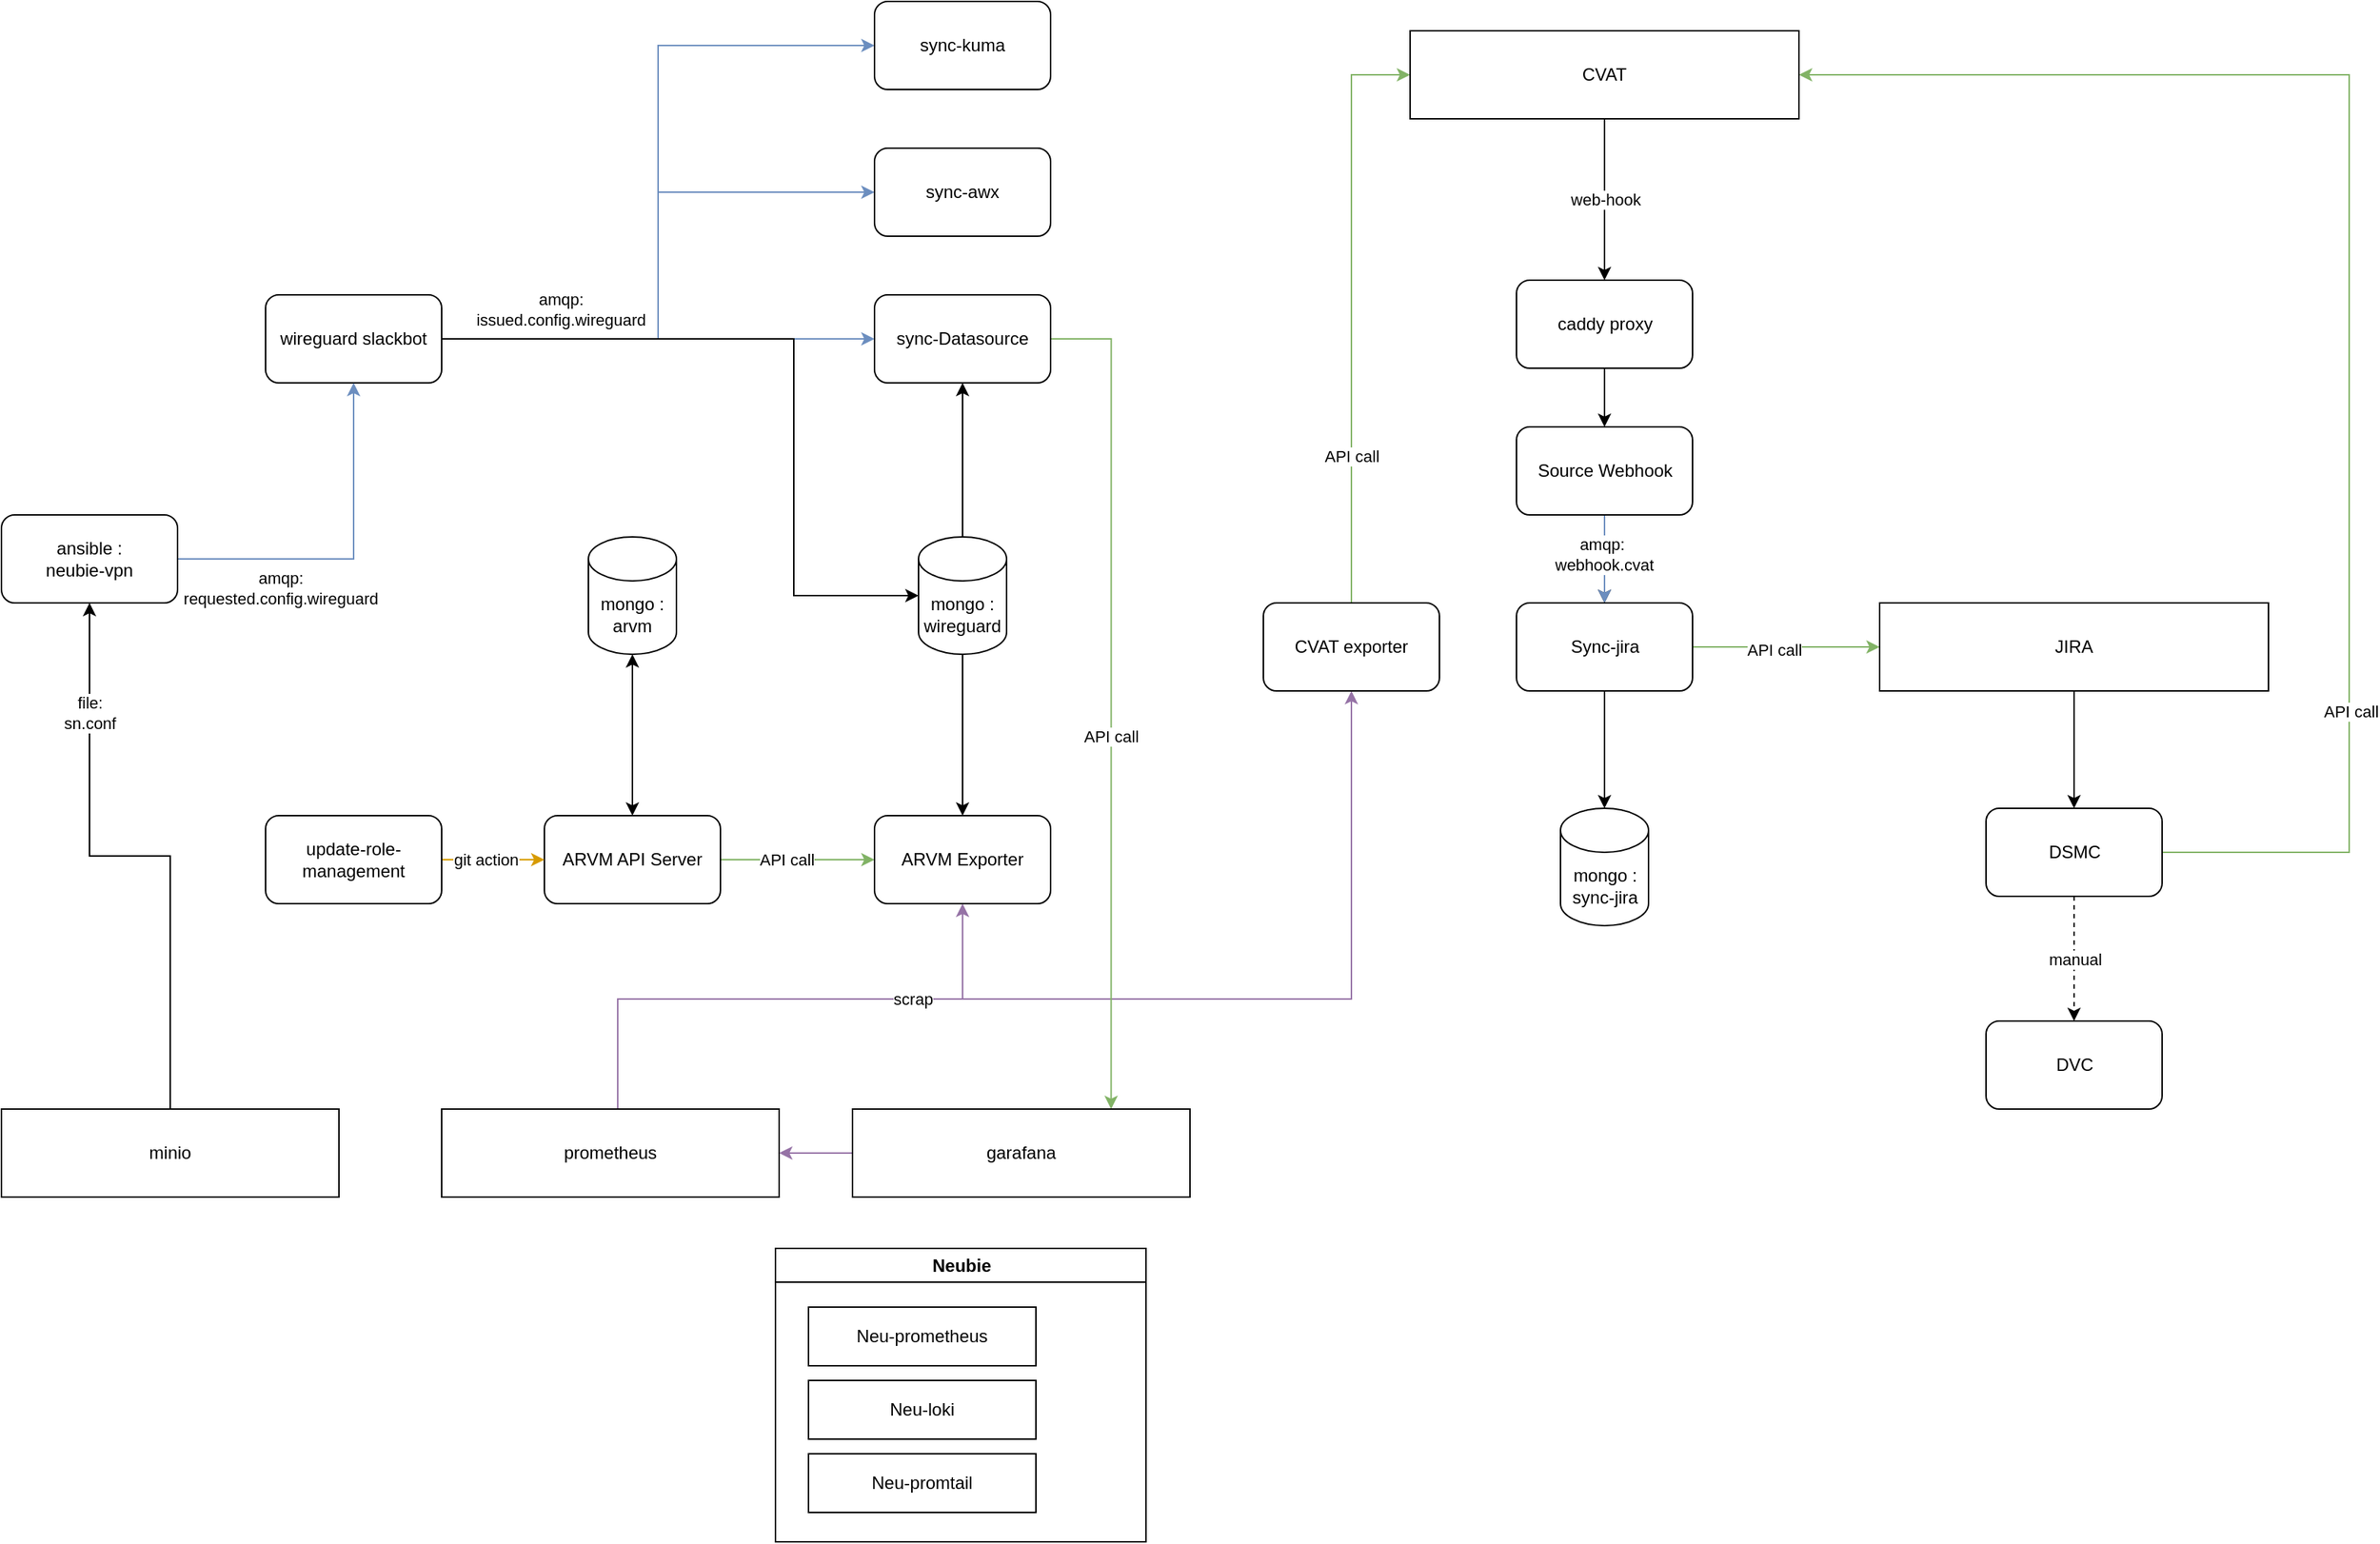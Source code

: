<mxfile version="24.6.4" type="github" pages="2">
  <diagram name="Page-1" id="fkXmSrqDXGMn1KloiKd-">
    <mxGraphModel dx="996" dy="1222" grid="1" gridSize="10" guides="1" tooltips="1" connect="1" arrows="1" fold="1" page="1" pageScale="1" pageWidth="850" pageHeight="1100" math="0" shadow="0">
      <root>
        <mxCell id="0" />
        <mxCell id="1" parent="0" />
        <mxCell id="8QFcEcYpzFaWrhuM-E7l-9" value="" style="edgeStyle=orthogonalEdgeStyle;rounded=0;orthogonalLoop=1;jettySize=auto;html=1;fillColor=#d5e8d4;strokeColor=#82b366;" parent="1" source="DcZjScobFBak7mAWFxaP-1" target="8QFcEcYpzFaWrhuM-E7l-5" edge="1">
          <mxGeometry relative="1" as="geometry" />
        </mxCell>
        <mxCell id="8QFcEcYpzFaWrhuM-E7l-19" value="API call" style="edgeLabel;html=1;align=center;verticalAlign=middle;resizable=0;points=[];" parent="8QFcEcYpzFaWrhuM-E7l-9" vertex="1" connectable="0">
          <mxGeometry x="-0.143" relative="1" as="geometry">
            <mxPoint as="offset" />
          </mxGeometry>
        </mxCell>
        <mxCell id="DcZjScobFBak7mAWFxaP-1" value="ARVM API Server" style="rounded=1;whiteSpace=wrap;html=1;" parent="1" vertex="1">
          <mxGeometry x="390" y="585" width="120" height="60" as="geometry" />
        </mxCell>
        <mxCell id="8QFcEcYpzFaWrhuM-E7l-4" value="" style="edgeStyle=orthogonalEdgeStyle;rounded=0;orthogonalLoop=1;jettySize=auto;html=1;verticalAlign=middle;startArrow=classic;startFill=1;" parent="1" source="8QFcEcYpzFaWrhuM-E7l-1" target="DcZjScobFBak7mAWFxaP-1" edge="1">
          <mxGeometry relative="1" as="geometry" />
        </mxCell>
        <mxCell id="8QFcEcYpzFaWrhuM-E7l-1" value="mongo : arvm" style="shape=cylinder3;whiteSpace=wrap;html=1;boundedLbl=1;backgroundOutline=1;size=15;" parent="1" vertex="1">
          <mxGeometry x="420" y="395" width="60" height="80" as="geometry" />
        </mxCell>
        <mxCell id="8QFcEcYpzFaWrhuM-E7l-5" value="ARVM Exporter" style="rounded=1;whiteSpace=wrap;html=1;" parent="1" vertex="1">
          <mxGeometry x="615" y="585" width="120" height="60" as="geometry" />
        </mxCell>
        <mxCell id="8QFcEcYpzFaWrhuM-E7l-8" value="" style="edgeStyle=orthogonalEdgeStyle;rounded=0;orthogonalLoop=1;jettySize=auto;html=1;" parent="1" source="8QFcEcYpzFaWrhuM-E7l-6" target="8QFcEcYpzFaWrhuM-E7l-5" edge="1">
          <mxGeometry relative="1" as="geometry" />
        </mxCell>
        <mxCell id="qT17-lJc4zyeG5LToPcP-3" value="" style="edgeStyle=orthogonalEdgeStyle;rounded=0;orthogonalLoop=1;jettySize=auto;html=1;" edge="1" parent="1" source="8QFcEcYpzFaWrhuM-E7l-6" target="qT17-lJc4zyeG5LToPcP-1">
          <mxGeometry relative="1" as="geometry" />
        </mxCell>
        <mxCell id="8QFcEcYpzFaWrhuM-E7l-6" value="mongo : wireguard" style="shape=cylinder3;whiteSpace=wrap;html=1;boundedLbl=1;backgroundOutline=1;size=15;" parent="1" vertex="1">
          <mxGeometry x="645" y="395" width="60" height="80" as="geometry" />
        </mxCell>
        <mxCell id="qT17-lJc4zyeG5LToPcP-25" style="edgeStyle=orthogonalEdgeStyle;rounded=0;orthogonalLoop=1;jettySize=auto;html=1;entryX=0.5;entryY=1;entryDx=0;entryDy=0;fillColor=#e1d5e7;strokeColor=#9673a6;" edge="1" parent="1" source="8QFcEcYpzFaWrhuM-E7l-10" target="de3cfVsWMGZ8hJU_Ik_w-18">
          <mxGeometry relative="1" as="geometry">
            <Array as="points">
              <mxPoint x="440" y="710" />
              <mxPoint x="940" y="710" />
            </Array>
          </mxGeometry>
        </mxCell>
        <mxCell id="qT17-lJc4zyeG5LToPcP-30" style="edgeStyle=orthogonalEdgeStyle;rounded=0;orthogonalLoop=1;jettySize=auto;html=1;entryX=0.5;entryY=1;entryDx=0;entryDy=0;fillColor=#e1d5e7;strokeColor=#9673a6;" edge="1" parent="1" source="8QFcEcYpzFaWrhuM-E7l-10" target="8QFcEcYpzFaWrhuM-E7l-5">
          <mxGeometry relative="1" as="geometry">
            <Array as="points">
              <mxPoint x="440" y="710" />
              <mxPoint x="675" y="710" />
            </Array>
          </mxGeometry>
        </mxCell>
        <mxCell id="qT17-lJc4zyeG5LToPcP-31" value="scrap" style="edgeLabel;html=1;align=center;verticalAlign=middle;resizable=0;points=[];" vertex="1" connectable="0" parent="qT17-lJc4zyeG5LToPcP-30">
          <mxGeometry x="0.472" relative="1" as="geometry">
            <mxPoint as="offset" />
          </mxGeometry>
        </mxCell>
        <mxCell id="8QFcEcYpzFaWrhuM-E7l-10" value="prometheus" style="rounded=0;whiteSpace=wrap;html=1;" parent="1" vertex="1">
          <mxGeometry x="320" y="785" width="230" height="60" as="geometry" />
        </mxCell>
        <mxCell id="8QFcEcYpzFaWrhuM-E7l-16" value="" style="edgeStyle=orthogonalEdgeStyle;rounded=0;orthogonalLoop=1;jettySize=auto;html=1;" parent="1" source="8QFcEcYpzFaWrhuM-E7l-12" target="8QFcEcYpzFaWrhuM-E7l-15" edge="1">
          <mxGeometry relative="1" as="geometry" />
        </mxCell>
        <mxCell id="8QFcEcYpzFaWrhuM-E7l-17" value="" style="edgeStyle=orthogonalEdgeStyle;rounded=0;orthogonalLoop=1;jettySize=auto;html=1;fillColor=#dae8fc;strokeColor=#6c8ebf;" parent="1" source="8QFcEcYpzFaWrhuM-E7l-12" target="8QFcEcYpzFaWrhuM-E7l-15" edge="1">
          <mxGeometry relative="1" as="geometry" />
        </mxCell>
        <mxCell id="8QFcEcYpzFaWrhuM-E7l-18" value="amqp:&amp;nbsp;&lt;br&gt;webhook.cvat" style="edgeLabel;html=1;align=center;verticalAlign=middle;resizable=0;points=[];" parent="8QFcEcYpzFaWrhuM-E7l-17" vertex="1" connectable="0">
          <mxGeometry x="-0.12" y="-1" relative="1" as="geometry">
            <mxPoint as="offset" />
          </mxGeometry>
        </mxCell>
        <mxCell id="8QFcEcYpzFaWrhuM-E7l-12" value="Source Webhook" style="rounded=1;whiteSpace=wrap;html=1;" parent="1" vertex="1">
          <mxGeometry x="1052.5" y="320" width="120" height="60" as="geometry" />
        </mxCell>
        <mxCell id="8QFcEcYpzFaWrhuM-E7l-14" value="" style="edgeStyle=orthogonalEdgeStyle;rounded=0;orthogonalLoop=1;jettySize=auto;html=1;" parent="1" source="8QFcEcYpzFaWrhuM-E7l-13" target="8QFcEcYpzFaWrhuM-E7l-12" edge="1">
          <mxGeometry relative="1" as="geometry" />
        </mxCell>
        <mxCell id="8QFcEcYpzFaWrhuM-E7l-13" value="caddy proxy" style="rounded=1;whiteSpace=wrap;html=1;" parent="1" vertex="1">
          <mxGeometry x="1052.5" y="220" width="120" height="60" as="geometry" />
        </mxCell>
        <mxCell id="8zPTLsI89GPhtEggklUx-4" value="" style="edgeStyle=orthogonalEdgeStyle;rounded=0;orthogonalLoop=1;jettySize=auto;html=1;" parent="1" source="8QFcEcYpzFaWrhuM-E7l-15" target="8zPTLsI89GPhtEggklUx-3" edge="1">
          <mxGeometry relative="1" as="geometry" />
        </mxCell>
        <mxCell id="de3cfVsWMGZ8hJU_Ik_w-11" style="edgeStyle=orthogonalEdgeStyle;rounded=0;orthogonalLoop=1;jettySize=auto;html=1;fillColor=#d5e8d4;strokeColor=#82b366;" parent="1" source="8QFcEcYpzFaWrhuM-E7l-15" target="de3cfVsWMGZ8hJU_Ik_w-2" edge="1">
          <mxGeometry relative="1" as="geometry" />
        </mxCell>
        <mxCell id="de3cfVsWMGZ8hJU_Ik_w-12" value="API call" style="edgeLabel;html=1;align=center;verticalAlign=middle;resizable=0;points=[];" parent="de3cfVsWMGZ8hJU_Ik_w-11" vertex="1" connectable="0">
          <mxGeometry x="-0.129" y="-2" relative="1" as="geometry">
            <mxPoint as="offset" />
          </mxGeometry>
        </mxCell>
        <mxCell id="8QFcEcYpzFaWrhuM-E7l-15" value="Sync-jira" style="rounded=1;whiteSpace=wrap;html=1;" parent="1" vertex="1">
          <mxGeometry x="1052.5" y="440" width="120" height="60" as="geometry" />
        </mxCell>
        <mxCell id="8zPTLsI89GPhtEggklUx-2" value="web-hook" style="edgeStyle=orthogonalEdgeStyle;rounded=0;orthogonalLoop=1;jettySize=auto;html=1;" parent="1" source="8zPTLsI89GPhtEggklUx-1" target="8QFcEcYpzFaWrhuM-E7l-13" edge="1">
          <mxGeometry relative="1" as="geometry" />
        </mxCell>
        <mxCell id="de3cfVsWMGZ8hJU_Ik_w-16" style="edgeStyle=orthogonalEdgeStyle;rounded=0;orthogonalLoop=1;jettySize=auto;html=1;exitX=1;exitY=0.5;exitDx=0;exitDy=0;entryX=1;entryY=0.5;entryDx=0;entryDy=0;startArrow=classic;startFill=1;endArrow=none;endFill=0;fillColor=#d5e8d4;strokeColor=#82b366;" parent="1" source="8zPTLsI89GPhtEggklUx-1" target="de3cfVsWMGZ8hJU_Ik_w-13" edge="1">
          <mxGeometry relative="1" as="geometry">
            <Array as="points">
              <mxPoint x="1620" y="80" />
              <mxPoint x="1620" y="610" />
            </Array>
          </mxGeometry>
        </mxCell>
        <mxCell id="qT17-lJc4zyeG5LToPcP-28" value="API call" style="edgeLabel;html=1;align=center;verticalAlign=middle;resizable=0;points=[];" vertex="1" connectable="0" parent="de3cfVsWMGZ8hJU_Ik_w-16">
          <mxGeometry x="0.567" y="1" relative="1" as="geometry">
            <mxPoint as="offset" />
          </mxGeometry>
        </mxCell>
        <mxCell id="de3cfVsWMGZ8hJU_Ik_w-19" style="edgeStyle=orthogonalEdgeStyle;rounded=0;orthogonalLoop=1;jettySize=auto;html=1;exitX=0;exitY=0.5;exitDx=0;exitDy=0;fillColor=#d5e8d4;strokeColor=#82b366;startArrow=classic;startFill=1;endArrow=none;endFill=0;" parent="1" source="8zPTLsI89GPhtEggklUx-1" target="de3cfVsWMGZ8hJU_Ik_w-18" edge="1">
          <mxGeometry relative="1" as="geometry" />
        </mxCell>
        <mxCell id="de3cfVsWMGZ8hJU_Ik_w-20" value="API call" style="edgeLabel;html=1;align=center;verticalAlign=middle;resizable=0;points=[];" parent="de3cfVsWMGZ8hJU_Ik_w-19" vertex="1" connectable="0">
          <mxGeometry x="0.28" y="1" relative="1" as="geometry">
            <mxPoint x="-1" y="44" as="offset" />
          </mxGeometry>
        </mxCell>
        <mxCell id="8zPTLsI89GPhtEggklUx-1" value="CVAT" style="rounded=0;whiteSpace=wrap;html=1;" parent="1" vertex="1">
          <mxGeometry x="980" y="50" width="265" height="60" as="geometry" />
        </mxCell>
        <mxCell id="8zPTLsI89GPhtEggklUx-3" value="mongo : sync-jira" style="shape=cylinder3;whiteSpace=wrap;html=1;boundedLbl=1;backgroundOutline=1;size=15;" parent="1" vertex="1">
          <mxGeometry x="1082.5" y="580" width="60" height="80" as="geometry" />
        </mxCell>
        <mxCell id="XQ-C5GzcrMIA5m7cdBi8-3" value="" style="edgeStyle=orthogonalEdgeStyle;rounded=0;orthogonalLoop=1;jettySize=auto;html=1;fillColor=#ffe6cc;strokeColor=#d79b00;" parent="1" source="XQ-C5GzcrMIA5m7cdBi8-2" target="DcZjScobFBak7mAWFxaP-1" edge="1">
          <mxGeometry relative="1" as="geometry" />
        </mxCell>
        <mxCell id="de3cfVsWMGZ8hJU_Ik_w-1" value="git action" style="edgeLabel;html=1;align=center;verticalAlign=middle;resizable=0;points=[];" parent="XQ-C5GzcrMIA5m7cdBi8-3" vertex="1" connectable="0">
          <mxGeometry x="0.114" y="-1" relative="1" as="geometry">
            <mxPoint x="-9" y="-1" as="offset" />
          </mxGeometry>
        </mxCell>
        <mxCell id="XQ-C5GzcrMIA5m7cdBi8-2" value="update-role-management" style="rounded=1;whiteSpace=wrap;html=1;" parent="1" vertex="1">
          <mxGeometry x="200" y="585" width="120" height="60" as="geometry" />
        </mxCell>
        <mxCell id="de3cfVsWMGZ8hJU_Ik_w-15" value="" style="edgeStyle=orthogonalEdgeStyle;rounded=0;orthogonalLoop=1;jettySize=auto;html=1;" parent="1" source="de3cfVsWMGZ8hJU_Ik_w-2" target="de3cfVsWMGZ8hJU_Ik_w-13" edge="1">
          <mxGeometry relative="1" as="geometry" />
        </mxCell>
        <mxCell id="de3cfVsWMGZ8hJU_Ik_w-2" value="JIRA" style="rounded=0;whiteSpace=wrap;html=1;" parent="1" vertex="1">
          <mxGeometry x="1300" y="440" width="265" height="60" as="geometry" />
        </mxCell>
        <mxCell id="de3cfVsWMGZ8hJU_Ik_w-17" value="manual" style="edgeStyle=orthogonalEdgeStyle;rounded=0;orthogonalLoop=1;jettySize=auto;html=1;dashed=1;" parent="1" source="de3cfVsWMGZ8hJU_Ik_w-13" target="de3cfVsWMGZ8hJU_Ik_w-14" edge="1">
          <mxGeometry relative="1" as="geometry" />
        </mxCell>
        <mxCell id="de3cfVsWMGZ8hJU_Ik_w-13" value="DSMC" style="rounded=1;whiteSpace=wrap;html=1;" parent="1" vertex="1">
          <mxGeometry x="1372.5" y="580" width="120" height="60" as="geometry" />
        </mxCell>
        <mxCell id="de3cfVsWMGZ8hJU_Ik_w-14" value="DVC" style="rounded=1;whiteSpace=wrap;html=1;" parent="1" vertex="1">
          <mxGeometry x="1372.5" y="725" width="120" height="60" as="geometry" />
        </mxCell>
        <mxCell id="de3cfVsWMGZ8hJU_Ik_w-18" value="CVAT exporter" style="rounded=1;whiteSpace=wrap;html=1;" parent="1" vertex="1">
          <mxGeometry x="880" y="440" width="120" height="60" as="geometry" />
        </mxCell>
        <mxCell id="qT17-lJc4zyeG5LToPcP-26" style="edgeStyle=orthogonalEdgeStyle;rounded=0;orthogonalLoop=1;jettySize=auto;html=1;entryX=0.75;entryY=0;entryDx=0;entryDy=0;exitX=1;exitY=0.5;exitDx=0;exitDy=0;fillColor=#d5e8d4;strokeColor=#82b366;" edge="1" parent="1" source="qT17-lJc4zyeG5LToPcP-1">
          <mxGeometry relative="1" as="geometry">
            <mxPoint x="770" y="260" as="sourcePoint" />
            <mxPoint x="776.25" y="785" as="targetPoint" />
            <Array as="points">
              <mxPoint x="776" y="260" />
            </Array>
          </mxGeometry>
        </mxCell>
        <mxCell id="qT17-lJc4zyeG5LToPcP-27" value="API call" style="edgeLabel;html=1;align=center;verticalAlign=middle;resizable=0;points=[];" vertex="1" connectable="0" parent="qT17-lJc4zyeG5LToPcP-26">
          <mxGeometry x="0.103" y="-1" relative="1" as="geometry">
            <mxPoint as="offset" />
          </mxGeometry>
        </mxCell>
        <mxCell id="qT17-lJc4zyeG5LToPcP-1" value="sync-Datasource" style="rounded=1;whiteSpace=wrap;html=1;" vertex="1" parent="1">
          <mxGeometry x="615" y="230" width="120" height="60" as="geometry" />
        </mxCell>
        <mxCell id="qT17-lJc4zyeG5LToPcP-5" value="" style="edgeStyle=orthogonalEdgeStyle;rounded=0;orthogonalLoop=1;jettySize=auto;html=1;fillColor=#dae8fc;strokeColor=#6c8ebf;" edge="1" parent="1" source="qT17-lJc4zyeG5LToPcP-4" target="qT17-lJc4zyeG5LToPcP-1">
          <mxGeometry relative="1" as="geometry" />
        </mxCell>
        <mxCell id="qT17-lJc4zyeG5LToPcP-6" value="amqp:&lt;br&gt;issued.config.wireguard" style="edgeLabel;html=1;align=center;verticalAlign=middle;resizable=0;points=[];" vertex="1" connectable="0" parent="qT17-lJc4zyeG5LToPcP-5">
          <mxGeometry x="-0.048" y="-4" relative="1" as="geometry">
            <mxPoint x="-60" y="-24" as="offset" />
          </mxGeometry>
        </mxCell>
        <mxCell id="qT17-lJc4zyeG5LToPcP-13" style="edgeStyle=orthogonalEdgeStyle;rounded=0;orthogonalLoop=1;jettySize=auto;html=1;entryX=0;entryY=0.5;entryDx=0;entryDy=0;fillColor=#dae8fc;strokeColor=#6c8ebf;" edge="1" parent="1" source="qT17-lJc4zyeG5LToPcP-4" target="qT17-lJc4zyeG5LToPcP-11">
          <mxGeometry relative="1" as="geometry" />
        </mxCell>
        <mxCell id="qT17-lJc4zyeG5LToPcP-16" style="edgeStyle=orthogonalEdgeStyle;rounded=0;orthogonalLoop=1;jettySize=auto;html=1;entryX=0;entryY=0.5;entryDx=0;entryDy=0;fillColor=#dae8fc;strokeColor=#6c8ebf;" edge="1" parent="1" source="qT17-lJc4zyeG5LToPcP-4" target="qT17-lJc4zyeG5LToPcP-15">
          <mxGeometry relative="1" as="geometry" />
        </mxCell>
        <mxCell id="qT17-lJc4zyeG5LToPcP-4" value="wireguard slackbot" style="rounded=1;whiteSpace=wrap;html=1;" vertex="1" parent="1">
          <mxGeometry x="200" y="230" width="120" height="60" as="geometry" />
        </mxCell>
        <mxCell id="qT17-lJc4zyeG5LToPcP-9" style="edgeStyle=orthogonalEdgeStyle;rounded=0;orthogonalLoop=1;jettySize=auto;html=1;entryX=0.5;entryY=1;entryDx=0;entryDy=0;fillColor=#dae8fc;strokeColor=#6c8ebf;" edge="1" parent="1" source="qT17-lJc4zyeG5LToPcP-7" target="qT17-lJc4zyeG5LToPcP-4">
          <mxGeometry relative="1" as="geometry" />
        </mxCell>
        <mxCell id="qT17-lJc4zyeG5LToPcP-10" value="amqp:&lt;br&gt;requested.config.wireguard" style="edgeLabel;html=1;align=center;verticalAlign=middle;resizable=0;points=[];" vertex="1" connectable="0" parent="qT17-lJc4zyeG5LToPcP-9">
          <mxGeometry x="-0.133" y="2" relative="1" as="geometry">
            <mxPoint x="-34" y="22" as="offset" />
          </mxGeometry>
        </mxCell>
        <mxCell id="qT17-lJc4zyeG5LToPcP-7" value="ansible :&lt;br&gt;neubie-vpn" style="rounded=1;whiteSpace=wrap;html=1;" vertex="1" parent="1">
          <mxGeometry x="20" y="380" width="120" height="60" as="geometry" />
        </mxCell>
        <mxCell id="qT17-lJc4zyeG5LToPcP-11" value="sync-awx" style="rounded=1;whiteSpace=wrap;html=1;" vertex="1" parent="1">
          <mxGeometry x="615" y="130" width="120" height="60" as="geometry" />
        </mxCell>
        <mxCell id="qT17-lJc4zyeG5LToPcP-15" value="sync-kuma" style="rounded=1;whiteSpace=wrap;html=1;" vertex="1" parent="1">
          <mxGeometry x="615" y="30" width="120" height="60" as="geometry" />
        </mxCell>
        <mxCell id="qT17-lJc4zyeG5LToPcP-17" style="edgeStyle=orthogonalEdgeStyle;rounded=0;orthogonalLoop=1;jettySize=auto;html=1;entryX=0;entryY=0.5;entryDx=0;entryDy=0;entryPerimeter=0;" edge="1" parent="1" source="qT17-lJc4zyeG5LToPcP-4" target="8QFcEcYpzFaWrhuM-E7l-6">
          <mxGeometry relative="1" as="geometry">
            <Array as="points">
              <mxPoint x="560" y="260" />
              <mxPoint x="560" y="435" />
            </Array>
          </mxGeometry>
        </mxCell>
        <mxCell id="qT17-lJc4zyeG5LToPcP-22" style="edgeStyle=orthogonalEdgeStyle;rounded=0;orthogonalLoop=1;jettySize=auto;html=1;entryX=0.5;entryY=1;entryDx=0;entryDy=0;" edge="1" parent="1" source="qT17-lJc4zyeG5LToPcP-19" target="qT17-lJc4zyeG5LToPcP-7">
          <mxGeometry relative="1" as="geometry" />
        </mxCell>
        <mxCell id="qT17-lJc4zyeG5LToPcP-23" value="file:&lt;br&gt;sn.conf" style="edgeLabel;html=1;align=center;verticalAlign=middle;resizable=0;points=[];" vertex="1" connectable="0" parent="qT17-lJc4zyeG5LToPcP-22">
          <mxGeometry x="0.43" y="4" relative="1" as="geometry">
            <mxPoint x="4" y="-39" as="offset" />
          </mxGeometry>
        </mxCell>
        <mxCell id="qT17-lJc4zyeG5LToPcP-19" value="minio" style="rounded=0;whiteSpace=wrap;html=1;" vertex="1" parent="1">
          <mxGeometry x="20" y="785" width="230" height="60" as="geometry" />
        </mxCell>
        <mxCell id="qT17-lJc4zyeG5LToPcP-32" value="" style="edgeStyle=orthogonalEdgeStyle;rounded=0;orthogonalLoop=1;jettySize=auto;html=1;fillColor=#e1d5e7;strokeColor=#9673a6;" edge="1" parent="1" source="qT17-lJc4zyeG5LToPcP-29" target="8QFcEcYpzFaWrhuM-E7l-10">
          <mxGeometry relative="1" as="geometry" />
        </mxCell>
        <mxCell id="qT17-lJc4zyeG5LToPcP-29" value="garafana" style="rounded=0;whiteSpace=wrap;html=1;" vertex="1" parent="1">
          <mxGeometry x="600" y="785" width="230" height="60" as="geometry" />
        </mxCell>
        <mxCell id="qT17-lJc4zyeG5LToPcP-34" value="Neubie" style="swimlane;whiteSpace=wrap;html=1;" vertex="1" parent="1">
          <mxGeometry x="547.5" y="880" width="252.5" height="200" as="geometry" />
        </mxCell>
        <mxCell id="qT17-lJc4zyeG5LToPcP-33" value="Neu-prometheus" style="rounded=0;whiteSpace=wrap;html=1;" vertex="1" parent="qT17-lJc4zyeG5LToPcP-34">
          <mxGeometry x="22.5" y="40" width="155" height="40" as="geometry" />
        </mxCell>
        <mxCell id="qT17-lJc4zyeG5LToPcP-35" value="Neu-loki" style="rounded=0;whiteSpace=wrap;html=1;" vertex="1" parent="qT17-lJc4zyeG5LToPcP-34">
          <mxGeometry x="22.5" y="90" width="155" height="40" as="geometry" />
        </mxCell>
        <mxCell id="qT17-lJc4zyeG5LToPcP-36" value="Neu-promtail" style="rounded=0;whiteSpace=wrap;html=1;" vertex="1" parent="qT17-lJc4zyeG5LToPcP-34">
          <mxGeometry x="22.5" y="140" width="155" height="40" as="geometry" />
        </mxCell>
      </root>
    </mxGraphModel>
  </diagram>
  <diagram id="LmmZ_Q6czIiTHf-y6tgO" name="Page-2">
    <mxGraphModel grid="1" page="1" gridSize="10" guides="1" tooltips="1" connect="1" arrows="1" fold="1" pageScale="1" pageWidth="850" pageHeight="1100" math="0" shadow="0">
      <root>
        <mxCell id="0" />
        <mxCell id="1" parent="0" />
      </root>
    </mxGraphModel>
  </diagram>
</mxfile>
